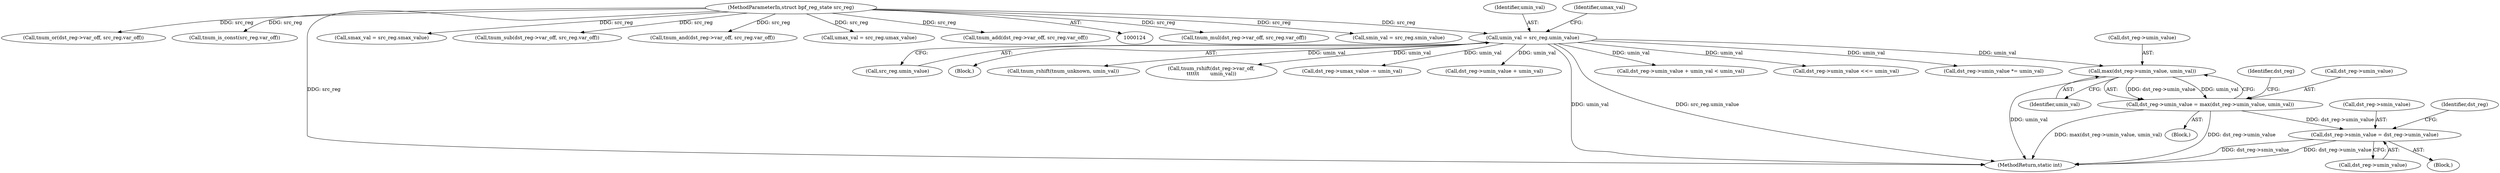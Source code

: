 digraph "0_linux_0c17d1d2c61936401f4702e1846e2c19b200f958@pointer" {
"1000574" [label="(Call,max(dst_reg->umin_value, umin_val))"];
"1000173" [label="(Call,umin_val = src_reg.umin_value)"];
"1000128" [label="(MethodParameterIn,struct bpf_reg_state src_reg)"];
"1000570" [label="(Call,dst_reg->umin_value = max(dst_reg->umin_value, umin_val))"];
"1000617" [label="(Call,dst_reg->smin_value = dst_reg->umin_value)"];
"1000367" [label="(Call,tnum_mul(dst_reg->var_off, src_reg.var_off))"];
"1000406" [label="(Call,dst_reg->umin_value *= umin_val)"];
"1000175" [label="(Call,src_reg.umin_value)"];
"1000129" [label="(Block,)"];
"1000741" [label="(Call,tnum_rshift(tnum_unknown, umin_val))"];
"1000731" [label="(Call,tnum_rshift(dst_reg->var_off,\n\t\t\t\t\t\t       umin_val))"];
"1000581" [label="(Identifier,dst_reg)"];
"1000163" [label="(Call,smin_val = src_reg.smin_value)"];
"1000563" [label="(Call,tnum_or(dst_reg->var_off, src_reg.var_off))"];
"1000345" [label="(Call,dst_reg->umax_value -= umin_val)"];
"1000578" [label="(Identifier,umin_val)"];
"1000616" [label="(Block,)"];
"1000618" [label="(Call,dst_reg->smin_value)"];
"1000173" [label="(Call,umin_val = src_reg.umin_value)"];
"1000237" [label="(Call,dst_reg->umin_value + umin_val)"];
"1000574" [label="(Call,max(dst_reg->umin_value, umin_val))"];
"1000185" [label="(Call,tnum_is_const(src_reg.var_off))"];
"1000174" [label="(Identifier,umin_val)"];
"1000617" [label="(Call,dst_reg->smin_value = dst_reg->umin_value)"];
"1000771" [label="(MethodReturn,static int)"];
"1000570" [label="(Call,dst_reg->umin_value = max(dst_reg->umin_value, umin_val))"];
"1000168" [label="(Call,smax_val = src_reg.smax_value)"];
"1000236" [label="(Call,dst_reg->umin_value + umin_val < umin_val)"];
"1000128" [label="(MethodParameterIn,struct bpf_reg_state src_reg)"];
"1000575" [label="(Call,dst_reg->umin_value)"];
"1000354" [label="(Call,tnum_sub(dst_reg->var_off, src_reg.var_off))"];
"1000474" [label="(Call,tnum_and(dst_reg->var_off, src_reg.var_off))"];
"1000571" [label="(Call,dst_reg->umin_value)"];
"1000621" [label="(Call,dst_reg->umin_value)"];
"1000178" [label="(Call,umax_val = src_reg.umax_value)"];
"1000626" [label="(Identifier,dst_reg)"];
"1000179" [label="(Identifier,umax_val)"];
"1000197" [label="(Block,)"];
"1000649" [label="(Call,dst_reg->umin_value <<= umin_val)"];
"1000277" [label="(Call,tnum_add(dst_reg->var_off, src_reg.var_off))"];
"1000574" -> "1000570"  [label="AST: "];
"1000574" -> "1000578"  [label="CFG: "];
"1000575" -> "1000574"  [label="AST: "];
"1000578" -> "1000574"  [label="AST: "];
"1000570" -> "1000574"  [label="CFG: "];
"1000574" -> "1000771"  [label="DDG: umin_val"];
"1000574" -> "1000570"  [label="DDG: dst_reg->umin_value"];
"1000574" -> "1000570"  [label="DDG: umin_val"];
"1000173" -> "1000574"  [label="DDG: umin_val"];
"1000173" -> "1000129"  [label="AST: "];
"1000173" -> "1000175"  [label="CFG: "];
"1000174" -> "1000173"  [label="AST: "];
"1000175" -> "1000173"  [label="AST: "];
"1000179" -> "1000173"  [label="CFG: "];
"1000173" -> "1000771"  [label="DDG: umin_val"];
"1000173" -> "1000771"  [label="DDG: src_reg.umin_value"];
"1000128" -> "1000173"  [label="DDG: src_reg"];
"1000173" -> "1000236"  [label="DDG: umin_val"];
"1000173" -> "1000237"  [label="DDG: umin_val"];
"1000173" -> "1000345"  [label="DDG: umin_val"];
"1000173" -> "1000406"  [label="DDG: umin_val"];
"1000173" -> "1000649"  [label="DDG: umin_val"];
"1000173" -> "1000731"  [label="DDG: umin_val"];
"1000173" -> "1000741"  [label="DDG: umin_val"];
"1000128" -> "1000124"  [label="AST: "];
"1000128" -> "1000771"  [label="DDG: src_reg"];
"1000128" -> "1000163"  [label="DDG: src_reg"];
"1000128" -> "1000168"  [label="DDG: src_reg"];
"1000128" -> "1000178"  [label="DDG: src_reg"];
"1000128" -> "1000185"  [label="DDG: src_reg"];
"1000128" -> "1000277"  [label="DDG: src_reg"];
"1000128" -> "1000354"  [label="DDG: src_reg"];
"1000128" -> "1000367"  [label="DDG: src_reg"];
"1000128" -> "1000474"  [label="DDG: src_reg"];
"1000128" -> "1000563"  [label="DDG: src_reg"];
"1000570" -> "1000197"  [label="AST: "];
"1000571" -> "1000570"  [label="AST: "];
"1000581" -> "1000570"  [label="CFG: "];
"1000570" -> "1000771"  [label="DDG: dst_reg->umin_value"];
"1000570" -> "1000771"  [label="DDG: max(dst_reg->umin_value, umin_val)"];
"1000570" -> "1000617"  [label="DDG: dst_reg->umin_value"];
"1000617" -> "1000616"  [label="AST: "];
"1000617" -> "1000621"  [label="CFG: "];
"1000618" -> "1000617"  [label="AST: "];
"1000621" -> "1000617"  [label="AST: "];
"1000626" -> "1000617"  [label="CFG: "];
"1000617" -> "1000771"  [label="DDG: dst_reg->smin_value"];
"1000617" -> "1000771"  [label="DDG: dst_reg->umin_value"];
}
